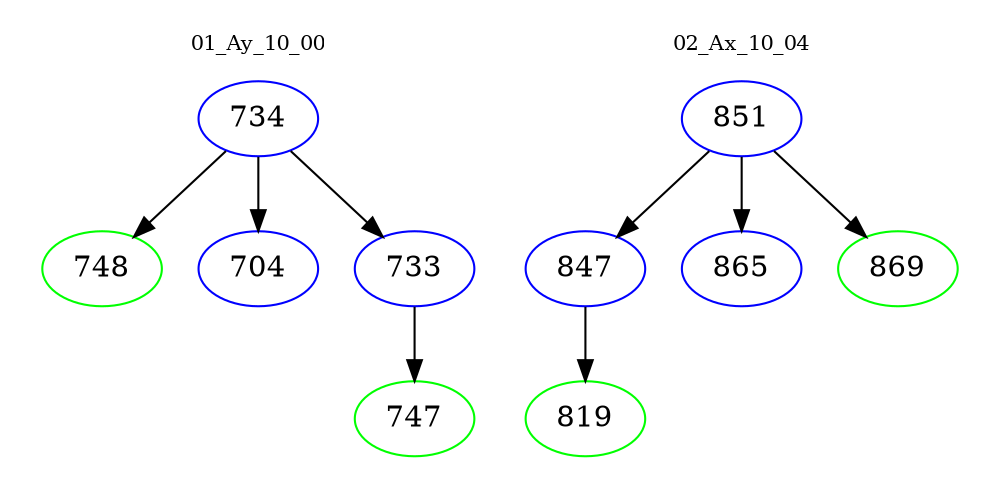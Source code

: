 digraph{
subgraph cluster_0 {
color = white
label = "01_Ay_10_00";
fontsize=10;
T0_734 [label="734", color="blue"]
T0_734 -> T0_748 [color="black"]
T0_748 [label="748", color="green"]
T0_734 -> T0_704 [color="black"]
T0_704 [label="704", color="blue"]
T0_734 -> T0_733 [color="black"]
T0_733 [label="733", color="blue"]
T0_733 -> T0_747 [color="black"]
T0_747 [label="747", color="green"]
}
subgraph cluster_1 {
color = white
label = "02_Ax_10_04";
fontsize=10;
T1_851 [label="851", color="blue"]
T1_851 -> T1_847 [color="black"]
T1_847 [label="847", color="blue"]
T1_847 -> T1_819 [color="black"]
T1_819 [label="819", color="green"]
T1_851 -> T1_865 [color="black"]
T1_865 [label="865", color="blue"]
T1_851 -> T1_869 [color="black"]
T1_869 [label="869", color="green"]
}
}
